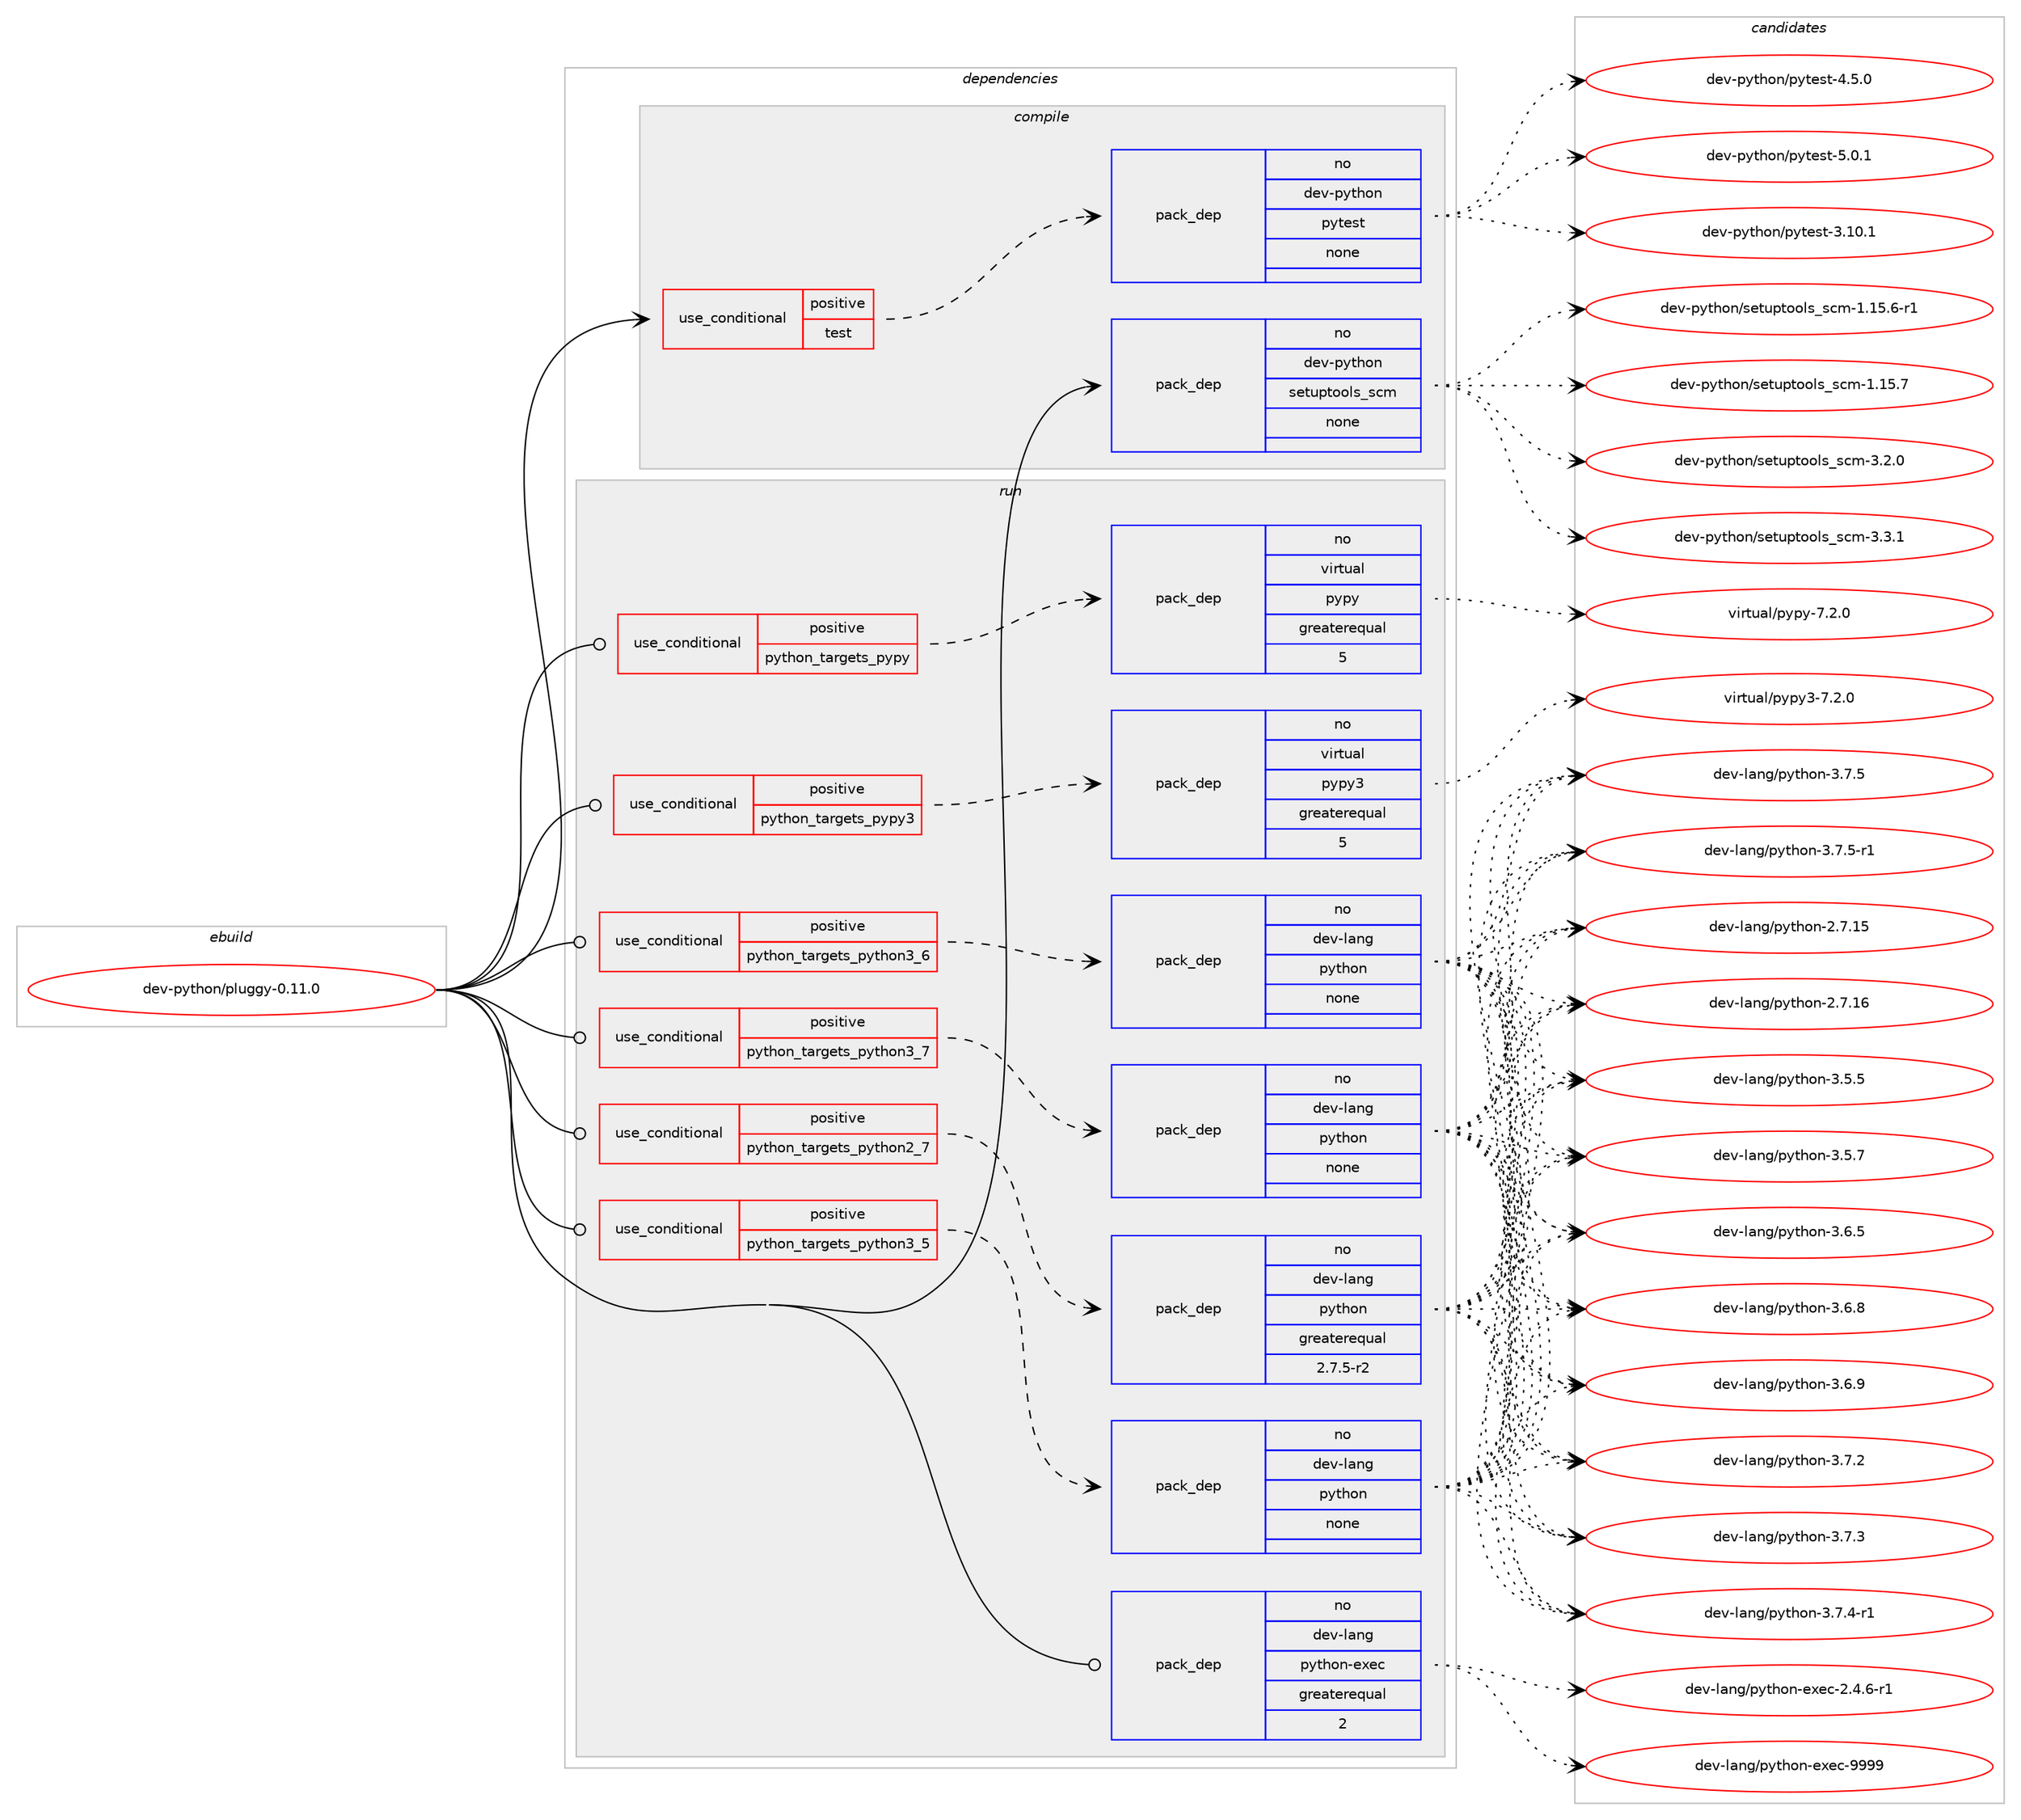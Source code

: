 digraph prolog {

# *************
# Graph options
# *************

newrank=true;
concentrate=true;
compound=true;
graph [rankdir=LR,fontname=Helvetica,fontsize=10,ranksep=1.5];#, ranksep=2.5, nodesep=0.2];
edge  [arrowhead=vee];
node  [fontname=Helvetica,fontsize=10];

# **********
# The ebuild
# **********

subgraph cluster_leftcol {
color=gray;
rank=same;
label=<<i>ebuild</i>>;
id [label="dev-python/pluggy-0.11.0", color=red, width=4, href="../dev-python/pluggy-0.11.0.svg"];
}

# ****************
# The dependencies
# ****************

subgraph cluster_midcol {
color=gray;
label=<<i>dependencies</i>>;
subgraph cluster_compile {
fillcolor="#eeeeee";
style=filled;
label=<<i>compile</i>>;
subgraph cond144670 {
dependency622392 [label=<<TABLE BORDER="0" CELLBORDER="1" CELLSPACING="0" CELLPADDING="4"><TR><TD ROWSPAN="3" CELLPADDING="10">use_conditional</TD></TR><TR><TD>positive</TD></TR><TR><TD>test</TD></TR></TABLE>>, shape=none, color=red];
subgraph pack465882 {
dependency622393 [label=<<TABLE BORDER="0" CELLBORDER="1" CELLSPACING="0" CELLPADDING="4" WIDTH="220"><TR><TD ROWSPAN="6" CELLPADDING="30">pack_dep</TD></TR><TR><TD WIDTH="110">no</TD></TR><TR><TD>dev-python</TD></TR><TR><TD>pytest</TD></TR><TR><TD>none</TD></TR><TR><TD></TD></TR></TABLE>>, shape=none, color=blue];
}
dependency622392:e -> dependency622393:w [weight=20,style="dashed",arrowhead="vee"];
}
id:e -> dependency622392:w [weight=20,style="solid",arrowhead="vee"];
subgraph pack465883 {
dependency622394 [label=<<TABLE BORDER="0" CELLBORDER="1" CELLSPACING="0" CELLPADDING="4" WIDTH="220"><TR><TD ROWSPAN="6" CELLPADDING="30">pack_dep</TD></TR><TR><TD WIDTH="110">no</TD></TR><TR><TD>dev-python</TD></TR><TR><TD>setuptools_scm</TD></TR><TR><TD>none</TD></TR><TR><TD></TD></TR></TABLE>>, shape=none, color=blue];
}
id:e -> dependency622394:w [weight=20,style="solid",arrowhead="vee"];
}
subgraph cluster_compileandrun {
fillcolor="#eeeeee";
style=filled;
label=<<i>compile and run</i>>;
}
subgraph cluster_run {
fillcolor="#eeeeee";
style=filled;
label=<<i>run</i>>;
subgraph cond144671 {
dependency622395 [label=<<TABLE BORDER="0" CELLBORDER="1" CELLSPACING="0" CELLPADDING="4"><TR><TD ROWSPAN="3" CELLPADDING="10">use_conditional</TD></TR><TR><TD>positive</TD></TR><TR><TD>python_targets_pypy</TD></TR></TABLE>>, shape=none, color=red];
subgraph pack465884 {
dependency622396 [label=<<TABLE BORDER="0" CELLBORDER="1" CELLSPACING="0" CELLPADDING="4" WIDTH="220"><TR><TD ROWSPAN="6" CELLPADDING="30">pack_dep</TD></TR><TR><TD WIDTH="110">no</TD></TR><TR><TD>virtual</TD></TR><TR><TD>pypy</TD></TR><TR><TD>greaterequal</TD></TR><TR><TD>5</TD></TR></TABLE>>, shape=none, color=blue];
}
dependency622395:e -> dependency622396:w [weight=20,style="dashed",arrowhead="vee"];
}
id:e -> dependency622395:w [weight=20,style="solid",arrowhead="odot"];
subgraph cond144672 {
dependency622397 [label=<<TABLE BORDER="0" CELLBORDER="1" CELLSPACING="0" CELLPADDING="4"><TR><TD ROWSPAN="3" CELLPADDING="10">use_conditional</TD></TR><TR><TD>positive</TD></TR><TR><TD>python_targets_pypy3</TD></TR></TABLE>>, shape=none, color=red];
subgraph pack465885 {
dependency622398 [label=<<TABLE BORDER="0" CELLBORDER="1" CELLSPACING="0" CELLPADDING="4" WIDTH="220"><TR><TD ROWSPAN="6" CELLPADDING="30">pack_dep</TD></TR><TR><TD WIDTH="110">no</TD></TR><TR><TD>virtual</TD></TR><TR><TD>pypy3</TD></TR><TR><TD>greaterequal</TD></TR><TR><TD>5</TD></TR></TABLE>>, shape=none, color=blue];
}
dependency622397:e -> dependency622398:w [weight=20,style="dashed",arrowhead="vee"];
}
id:e -> dependency622397:w [weight=20,style="solid",arrowhead="odot"];
subgraph cond144673 {
dependency622399 [label=<<TABLE BORDER="0" CELLBORDER="1" CELLSPACING="0" CELLPADDING="4"><TR><TD ROWSPAN="3" CELLPADDING="10">use_conditional</TD></TR><TR><TD>positive</TD></TR><TR><TD>python_targets_python2_7</TD></TR></TABLE>>, shape=none, color=red];
subgraph pack465886 {
dependency622400 [label=<<TABLE BORDER="0" CELLBORDER="1" CELLSPACING="0" CELLPADDING="4" WIDTH="220"><TR><TD ROWSPAN="6" CELLPADDING="30">pack_dep</TD></TR><TR><TD WIDTH="110">no</TD></TR><TR><TD>dev-lang</TD></TR><TR><TD>python</TD></TR><TR><TD>greaterequal</TD></TR><TR><TD>2.7.5-r2</TD></TR></TABLE>>, shape=none, color=blue];
}
dependency622399:e -> dependency622400:w [weight=20,style="dashed",arrowhead="vee"];
}
id:e -> dependency622399:w [weight=20,style="solid",arrowhead="odot"];
subgraph cond144674 {
dependency622401 [label=<<TABLE BORDER="0" CELLBORDER="1" CELLSPACING="0" CELLPADDING="4"><TR><TD ROWSPAN="3" CELLPADDING="10">use_conditional</TD></TR><TR><TD>positive</TD></TR><TR><TD>python_targets_python3_5</TD></TR></TABLE>>, shape=none, color=red];
subgraph pack465887 {
dependency622402 [label=<<TABLE BORDER="0" CELLBORDER="1" CELLSPACING="0" CELLPADDING="4" WIDTH="220"><TR><TD ROWSPAN="6" CELLPADDING="30">pack_dep</TD></TR><TR><TD WIDTH="110">no</TD></TR><TR><TD>dev-lang</TD></TR><TR><TD>python</TD></TR><TR><TD>none</TD></TR><TR><TD></TD></TR></TABLE>>, shape=none, color=blue];
}
dependency622401:e -> dependency622402:w [weight=20,style="dashed",arrowhead="vee"];
}
id:e -> dependency622401:w [weight=20,style="solid",arrowhead="odot"];
subgraph cond144675 {
dependency622403 [label=<<TABLE BORDER="0" CELLBORDER="1" CELLSPACING="0" CELLPADDING="4"><TR><TD ROWSPAN="3" CELLPADDING="10">use_conditional</TD></TR><TR><TD>positive</TD></TR><TR><TD>python_targets_python3_6</TD></TR></TABLE>>, shape=none, color=red];
subgraph pack465888 {
dependency622404 [label=<<TABLE BORDER="0" CELLBORDER="1" CELLSPACING="0" CELLPADDING="4" WIDTH="220"><TR><TD ROWSPAN="6" CELLPADDING="30">pack_dep</TD></TR><TR><TD WIDTH="110">no</TD></TR><TR><TD>dev-lang</TD></TR><TR><TD>python</TD></TR><TR><TD>none</TD></TR><TR><TD></TD></TR></TABLE>>, shape=none, color=blue];
}
dependency622403:e -> dependency622404:w [weight=20,style="dashed",arrowhead="vee"];
}
id:e -> dependency622403:w [weight=20,style="solid",arrowhead="odot"];
subgraph cond144676 {
dependency622405 [label=<<TABLE BORDER="0" CELLBORDER="1" CELLSPACING="0" CELLPADDING="4"><TR><TD ROWSPAN="3" CELLPADDING="10">use_conditional</TD></TR><TR><TD>positive</TD></TR><TR><TD>python_targets_python3_7</TD></TR></TABLE>>, shape=none, color=red];
subgraph pack465889 {
dependency622406 [label=<<TABLE BORDER="0" CELLBORDER="1" CELLSPACING="0" CELLPADDING="4" WIDTH="220"><TR><TD ROWSPAN="6" CELLPADDING="30">pack_dep</TD></TR><TR><TD WIDTH="110">no</TD></TR><TR><TD>dev-lang</TD></TR><TR><TD>python</TD></TR><TR><TD>none</TD></TR><TR><TD></TD></TR></TABLE>>, shape=none, color=blue];
}
dependency622405:e -> dependency622406:w [weight=20,style="dashed",arrowhead="vee"];
}
id:e -> dependency622405:w [weight=20,style="solid",arrowhead="odot"];
subgraph pack465890 {
dependency622407 [label=<<TABLE BORDER="0" CELLBORDER="1" CELLSPACING="0" CELLPADDING="4" WIDTH="220"><TR><TD ROWSPAN="6" CELLPADDING="30">pack_dep</TD></TR><TR><TD WIDTH="110">no</TD></TR><TR><TD>dev-lang</TD></TR><TR><TD>python-exec</TD></TR><TR><TD>greaterequal</TD></TR><TR><TD>2</TD></TR></TABLE>>, shape=none, color=blue];
}
id:e -> dependency622407:w [weight=20,style="solid",arrowhead="odot"];
}
}

# **************
# The candidates
# **************

subgraph cluster_choices {
rank=same;
color=gray;
label=<<i>candidates</i>>;

subgraph choice465882 {
color=black;
nodesep=1;
choice100101118451121211161041111104711212111610111511645514649484649 [label="dev-python/pytest-3.10.1", color=red, width=4,href="../dev-python/pytest-3.10.1.svg"];
choice1001011184511212111610411111047112121116101115116455246534648 [label="dev-python/pytest-4.5.0", color=red, width=4,href="../dev-python/pytest-4.5.0.svg"];
choice1001011184511212111610411111047112121116101115116455346484649 [label="dev-python/pytest-5.0.1", color=red, width=4,href="../dev-python/pytest-5.0.1.svg"];
dependency622393:e -> choice100101118451121211161041111104711212111610111511645514649484649:w [style=dotted,weight="100"];
dependency622393:e -> choice1001011184511212111610411111047112121116101115116455246534648:w [style=dotted,weight="100"];
dependency622393:e -> choice1001011184511212111610411111047112121116101115116455346484649:w [style=dotted,weight="100"];
}
subgraph choice465883 {
color=black;
nodesep=1;
choice10010111845112121116104111110471151011161171121161111111081159511599109454946495346544511449 [label="dev-python/setuptools_scm-1.15.6-r1", color=red, width=4,href="../dev-python/setuptools_scm-1.15.6-r1.svg"];
choice1001011184511212111610411111047115101116117112116111111108115951159910945494649534655 [label="dev-python/setuptools_scm-1.15.7", color=red, width=4,href="../dev-python/setuptools_scm-1.15.7.svg"];
choice10010111845112121116104111110471151011161171121161111111081159511599109455146504648 [label="dev-python/setuptools_scm-3.2.0", color=red, width=4,href="../dev-python/setuptools_scm-3.2.0.svg"];
choice10010111845112121116104111110471151011161171121161111111081159511599109455146514649 [label="dev-python/setuptools_scm-3.3.1", color=red, width=4,href="../dev-python/setuptools_scm-3.3.1.svg"];
dependency622394:e -> choice10010111845112121116104111110471151011161171121161111111081159511599109454946495346544511449:w [style=dotted,weight="100"];
dependency622394:e -> choice1001011184511212111610411111047115101116117112116111111108115951159910945494649534655:w [style=dotted,weight="100"];
dependency622394:e -> choice10010111845112121116104111110471151011161171121161111111081159511599109455146504648:w [style=dotted,weight="100"];
dependency622394:e -> choice10010111845112121116104111110471151011161171121161111111081159511599109455146514649:w [style=dotted,weight="100"];
}
subgraph choice465884 {
color=black;
nodesep=1;
choice1181051141161179710847112121112121455546504648 [label="virtual/pypy-7.2.0", color=red, width=4,href="../virtual/pypy-7.2.0.svg"];
dependency622396:e -> choice1181051141161179710847112121112121455546504648:w [style=dotted,weight="100"];
}
subgraph choice465885 {
color=black;
nodesep=1;
choice118105114116117971084711212111212151455546504648 [label="virtual/pypy3-7.2.0", color=red, width=4,href="../virtual/pypy3-7.2.0.svg"];
dependency622398:e -> choice118105114116117971084711212111212151455546504648:w [style=dotted,weight="100"];
}
subgraph choice465886 {
color=black;
nodesep=1;
choice10010111845108971101034711212111610411111045504655464953 [label="dev-lang/python-2.7.15", color=red, width=4,href="../dev-lang/python-2.7.15.svg"];
choice10010111845108971101034711212111610411111045504655464954 [label="dev-lang/python-2.7.16", color=red, width=4,href="../dev-lang/python-2.7.16.svg"];
choice100101118451089711010347112121116104111110455146534653 [label="dev-lang/python-3.5.5", color=red, width=4,href="../dev-lang/python-3.5.5.svg"];
choice100101118451089711010347112121116104111110455146534655 [label="dev-lang/python-3.5.7", color=red, width=4,href="../dev-lang/python-3.5.7.svg"];
choice100101118451089711010347112121116104111110455146544653 [label="dev-lang/python-3.6.5", color=red, width=4,href="../dev-lang/python-3.6.5.svg"];
choice100101118451089711010347112121116104111110455146544656 [label="dev-lang/python-3.6.8", color=red, width=4,href="../dev-lang/python-3.6.8.svg"];
choice100101118451089711010347112121116104111110455146544657 [label="dev-lang/python-3.6.9", color=red, width=4,href="../dev-lang/python-3.6.9.svg"];
choice100101118451089711010347112121116104111110455146554650 [label="dev-lang/python-3.7.2", color=red, width=4,href="../dev-lang/python-3.7.2.svg"];
choice100101118451089711010347112121116104111110455146554651 [label="dev-lang/python-3.7.3", color=red, width=4,href="../dev-lang/python-3.7.3.svg"];
choice1001011184510897110103471121211161041111104551465546524511449 [label="dev-lang/python-3.7.4-r1", color=red, width=4,href="../dev-lang/python-3.7.4-r1.svg"];
choice100101118451089711010347112121116104111110455146554653 [label="dev-lang/python-3.7.5", color=red, width=4,href="../dev-lang/python-3.7.5.svg"];
choice1001011184510897110103471121211161041111104551465546534511449 [label="dev-lang/python-3.7.5-r1", color=red, width=4,href="../dev-lang/python-3.7.5-r1.svg"];
dependency622400:e -> choice10010111845108971101034711212111610411111045504655464953:w [style=dotted,weight="100"];
dependency622400:e -> choice10010111845108971101034711212111610411111045504655464954:w [style=dotted,weight="100"];
dependency622400:e -> choice100101118451089711010347112121116104111110455146534653:w [style=dotted,weight="100"];
dependency622400:e -> choice100101118451089711010347112121116104111110455146534655:w [style=dotted,weight="100"];
dependency622400:e -> choice100101118451089711010347112121116104111110455146544653:w [style=dotted,weight="100"];
dependency622400:e -> choice100101118451089711010347112121116104111110455146544656:w [style=dotted,weight="100"];
dependency622400:e -> choice100101118451089711010347112121116104111110455146544657:w [style=dotted,weight="100"];
dependency622400:e -> choice100101118451089711010347112121116104111110455146554650:w [style=dotted,weight="100"];
dependency622400:e -> choice100101118451089711010347112121116104111110455146554651:w [style=dotted,weight="100"];
dependency622400:e -> choice1001011184510897110103471121211161041111104551465546524511449:w [style=dotted,weight="100"];
dependency622400:e -> choice100101118451089711010347112121116104111110455146554653:w [style=dotted,weight="100"];
dependency622400:e -> choice1001011184510897110103471121211161041111104551465546534511449:w [style=dotted,weight="100"];
}
subgraph choice465887 {
color=black;
nodesep=1;
choice10010111845108971101034711212111610411111045504655464953 [label="dev-lang/python-2.7.15", color=red, width=4,href="../dev-lang/python-2.7.15.svg"];
choice10010111845108971101034711212111610411111045504655464954 [label="dev-lang/python-2.7.16", color=red, width=4,href="../dev-lang/python-2.7.16.svg"];
choice100101118451089711010347112121116104111110455146534653 [label="dev-lang/python-3.5.5", color=red, width=4,href="../dev-lang/python-3.5.5.svg"];
choice100101118451089711010347112121116104111110455146534655 [label="dev-lang/python-3.5.7", color=red, width=4,href="../dev-lang/python-3.5.7.svg"];
choice100101118451089711010347112121116104111110455146544653 [label="dev-lang/python-3.6.5", color=red, width=4,href="../dev-lang/python-3.6.5.svg"];
choice100101118451089711010347112121116104111110455146544656 [label="dev-lang/python-3.6.8", color=red, width=4,href="../dev-lang/python-3.6.8.svg"];
choice100101118451089711010347112121116104111110455146544657 [label="dev-lang/python-3.6.9", color=red, width=4,href="../dev-lang/python-3.6.9.svg"];
choice100101118451089711010347112121116104111110455146554650 [label="dev-lang/python-3.7.2", color=red, width=4,href="../dev-lang/python-3.7.2.svg"];
choice100101118451089711010347112121116104111110455146554651 [label="dev-lang/python-3.7.3", color=red, width=4,href="../dev-lang/python-3.7.3.svg"];
choice1001011184510897110103471121211161041111104551465546524511449 [label="dev-lang/python-3.7.4-r1", color=red, width=4,href="../dev-lang/python-3.7.4-r1.svg"];
choice100101118451089711010347112121116104111110455146554653 [label="dev-lang/python-3.7.5", color=red, width=4,href="../dev-lang/python-3.7.5.svg"];
choice1001011184510897110103471121211161041111104551465546534511449 [label="dev-lang/python-3.7.5-r1", color=red, width=4,href="../dev-lang/python-3.7.5-r1.svg"];
dependency622402:e -> choice10010111845108971101034711212111610411111045504655464953:w [style=dotted,weight="100"];
dependency622402:e -> choice10010111845108971101034711212111610411111045504655464954:w [style=dotted,weight="100"];
dependency622402:e -> choice100101118451089711010347112121116104111110455146534653:w [style=dotted,weight="100"];
dependency622402:e -> choice100101118451089711010347112121116104111110455146534655:w [style=dotted,weight="100"];
dependency622402:e -> choice100101118451089711010347112121116104111110455146544653:w [style=dotted,weight="100"];
dependency622402:e -> choice100101118451089711010347112121116104111110455146544656:w [style=dotted,weight="100"];
dependency622402:e -> choice100101118451089711010347112121116104111110455146544657:w [style=dotted,weight="100"];
dependency622402:e -> choice100101118451089711010347112121116104111110455146554650:w [style=dotted,weight="100"];
dependency622402:e -> choice100101118451089711010347112121116104111110455146554651:w [style=dotted,weight="100"];
dependency622402:e -> choice1001011184510897110103471121211161041111104551465546524511449:w [style=dotted,weight="100"];
dependency622402:e -> choice100101118451089711010347112121116104111110455146554653:w [style=dotted,weight="100"];
dependency622402:e -> choice1001011184510897110103471121211161041111104551465546534511449:w [style=dotted,weight="100"];
}
subgraph choice465888 {
color=black;
nodesep=1;
choice10010111845108971101034711212111610411111045504655464953 [label="dev-lang/python-2.7.15", color=red, width=4,href="../dev-lang/python-2.7.15.svg"];
choice10010111845108971101034711212111610411111045504655464954 [label="dev-lang/python-2.7.16", color=red, width=4,href="../dev-lang/python-2.7.16.svg"];
choice100101118451089711010347112121116104111110455146534653 [label="dev-lang/python-3.5.5", color=red, width=4,href="../dev-lang/python-3.5.5.svg"];
choice100101118451089711010347112121116104111110455146534655 [label="dev-lang/python-3.5.7", color=red, width=4,href="../dev-lang/python-3.5.7.svg"];
choice100101118451089711010347112121116104111110455146544653 [label="dev-lang/python-3.6.5", color=red, width=4,href="../dev-lang/python-3.6.5.svg"];
choice100101118451089711010347112121116104111110455146544656 [label="dev-lang/python-3.6.8", color=red, width=4,href="../dev-lang/python-3.6.8.svg"];
choice100101118451089711010347112121116104111110455146544657 [label="dev-lang/python-3.6.9", color=red, width=4,href="../dev-lang/python-3.6.9.svg"];
choice100101118451089711010347112121116104111110455146554650 [label="dev-lang/python-3.7.2", color=red, width=4,href="../dev-lang/python-3.7.2.svg"];
choice100101118451089711010347112121116104111110455146554651 [label="dev-lang/python-3.7.3", color=red, width=4,href="../dev-lang/python-3.7.3.svg"];
choice1001011184510897110103471121211161041111104551465546524511449 [label="dev-lang/python-3.7.4-r1", color=red, width=4,href="../dev-lang/python-3.7.4-r1.svg"];
choice100101118451089711010347112121116104111110455146554653 [label="dev-lang/python-3.7.5", color=red, width=4,href="../dev-lang/python-3.7.5.svg"];
choice1001011184510897110103471121211161041111104551465546534511449 [label="dev-lang/python-3.7.5-r1", color=red, width=4,href="../dev-lang/python-3.7.5-r1.svg"];
dependency622404:e -> choice10010111845108971101034711212111610411111045504655464953:w [style=dotted,weight="100"];
dependency622404:e -> choice10010111845108971101034711212111610411111045504655464954:w [style=dotted,weight="100"];
dependency622404:e -> choice100101118451089711010347112121116104111110455146534653:w [style=dotted,weight="100"];
dependency622404:e -> choice100101118451089711010347112121116104111110455146534655:w [style=dotted,weight="100"];
dependency622404:e -> choice100101118451089711010347112121116104111110455146544653:w [style=dotted,weight="100"];
dependency622404:e -> choice100101118451089711010347112121116104111110455146544656:w [style=dotted,weight="100"];
dependency622404:e -> choice100101118451089711010347112121116104111110455146544657:w [style=dotted,weight="100"];
dependency622404:e -> choice100101118451089711010347112121116104111110455146554650:w [style=dotted,weight="100"];
dependency622404:e -> choice100101118451089711010347112121116104111110455146554651:w [style=dotted,weight="100"];
dependency622404:e -> choice1001011184510897110103471121211161041111104551465546524511449:w [style=dotted,weight="100"];
dependency622404:e -> choice100101118451089711010347112121116104111110455146554653:w [style=dotted,weight="100"];
dependency622404:e -> choice1001011184510897110103471121211161041111104551465546534511449:w [style=dotted,weight="100"];
}
subgraph choice465889 {
color=black;
nodesep=1;
choice10010111845108971101034711212111610411111045504655464953 [label="dev-lang/python-2.7.15", color=red, width=4,href="../dev-lang/python-2.7.15.svg"];
choice10010111845108971101034711212111610411111045504655464954 [label="dev-lang/python-2.7.16", color=red, width=4,href="../dev-lang/python-2.7.16.svg"];
choice100101118451089711010347112121116104111110455146534653 [label="dev-lang/python-3.5.5", color=red, width=4,href="../dev-lang/python-3.5.5.svg"];
choice100101118451089711010347112121116104111110455146534655 [label="dev-lang/python-3.5.7", color=red, width=4,href="../dev-lang/python-3.5.7.svg"];
choice100101118451089711010347112121116104111110455146544653 [label="dev-lang/python-3.6.5", color=red, width=4,href="../dev-lang/python-3.6.5.svg"];
choice100101118451089711010347112121116104111110455146544656 [label="dev-lang/python-3.6.8", color=red, width=4,href="../dev-lang/python-3.6.8.svg"];
choice100101118451089711010347112121116104111110455146544657 [label="dev-lang/python-3.6.9", color=red, width=4,href="../dev-lang/python-3.6.9.svg"];
choice100101118451089711010347112121116104111110455146554650 [label="dev-lang/python-3.7.2", color=red, width=4,href="../dev-lang/python-3.7.2.svg"];
choice100101118451089711010347112121116104111110455146554651 [label="dev-lang/python-3.7.3", color=red, width=4,href="../dev-lang/python-3.7.3.svg"];
choice1001011184510897110103471121211161041111104551465546524511449 [label="dev-lang/python-3.7.4-r1", color=red, width=4,href="../dev-lang/python-3.7.4-r1.svg"];
choice100101118451089711010347112121116104111110455146554653 [label="dev-lang/python-3.7.5", color=red, width=4,href="../dev-lang/python-3.7.5.svg"];
choice1001011184510897110103471121211161041111104551465546534511449 [label="dev-lang/python-3.7.5-r1", color=red, width=4,href="../dev-lang/python-3.7.5-r1.svg"];
dependency622406:e -> choice10010111845108971101034711212111610411111045504655464953:w [style=dotted,weight="100"];
dependency622406:e -> choice10010111845108971101034711212111610411111045504655464954:w [style=dotted,weight="100"];
dependency622406:e -> choice100101118451089711010347112121116104111110455146534653:w [style=dotted,weight="100"];
dependency622406:e -> choice100101118451089711010347112121116104111110455146534655:w [style=dotted,weight="100"];
dependency622406:e -> choice100101118451089711010347112121116104111110455146544653:w [style=dotted,weight="100"];
dependency622406:e -> choice100101118451089711010347112121116104111110455146544656:w [style=dotted,weight="100"];
dependency622406:e -> choice100101118451089711010347112121116104111110455146544657:w [style=dotted,weight="100"];
dependency622406:e -> choice100101118451089711010347112121116104111110455146554650:w [style=dotted,weight="100"];
dependency622406:e -> choice100101118451089711010347112121116104111110455146554651:w [style=dotted,weight="100"];
dependency622406:e -> choice1001011184510897110103471121211161041111104551465546524511449:w [style=dotted,weight="100"];
dependency622406:e -> choice100101118451089711010347112121116104111110455146554653:w [style=dotted,weight="100"];
dependency622406:e -> choice1001011184510897110103471121211161041111104551465546534511449:w [style=dotted,weight="100"];
}
subgraph choice465890 {
color=black;
nodesep=1;
choice10010111845108971101034711212111610411111045101120101994550465246544511449 [label="dev-lang/python-exec-2.4.6-r1", color=red, width=4,href="../dev-lang/python-exec-2.4.6-r1.svg"];
choice10010111845108971101034711212111610411111045101120101994557575757 [label="dev-lang/python-exec-9999", color=red, width=4,href="../dev-lang/python-exec-9999.svg"];
dependency622407:e -> choice10010111845108971101034711212111610411111045101120101994550465246544511449:w [style=dotted,weight="100"];
dependency622407:e -> choice10010111845108971101034711212111610411111045101120101994557575757:w [style=dotted,weight="100"];
}
}

}
